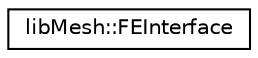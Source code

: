 digraph "类继承关系图"
{
 // INTERACTIVE_SVG=YES
  edge [fontname="Helvetica",fontsize="10",labelfontname="Helvetica",labelfontsize="10"];
  node [fontname="Helvetica",fontsize="10",shape=record];
  rankdir="LR";
  Node1 [label="libMesh::FEInterface",height=0.2,width=0.4,color="black", fillcolor="white", style="filled",URL="$classlibMesh_1_1FEInterface.html",tooltip="This class provides an encapsulated access to all static public member functions of finite element cl..."];
}
